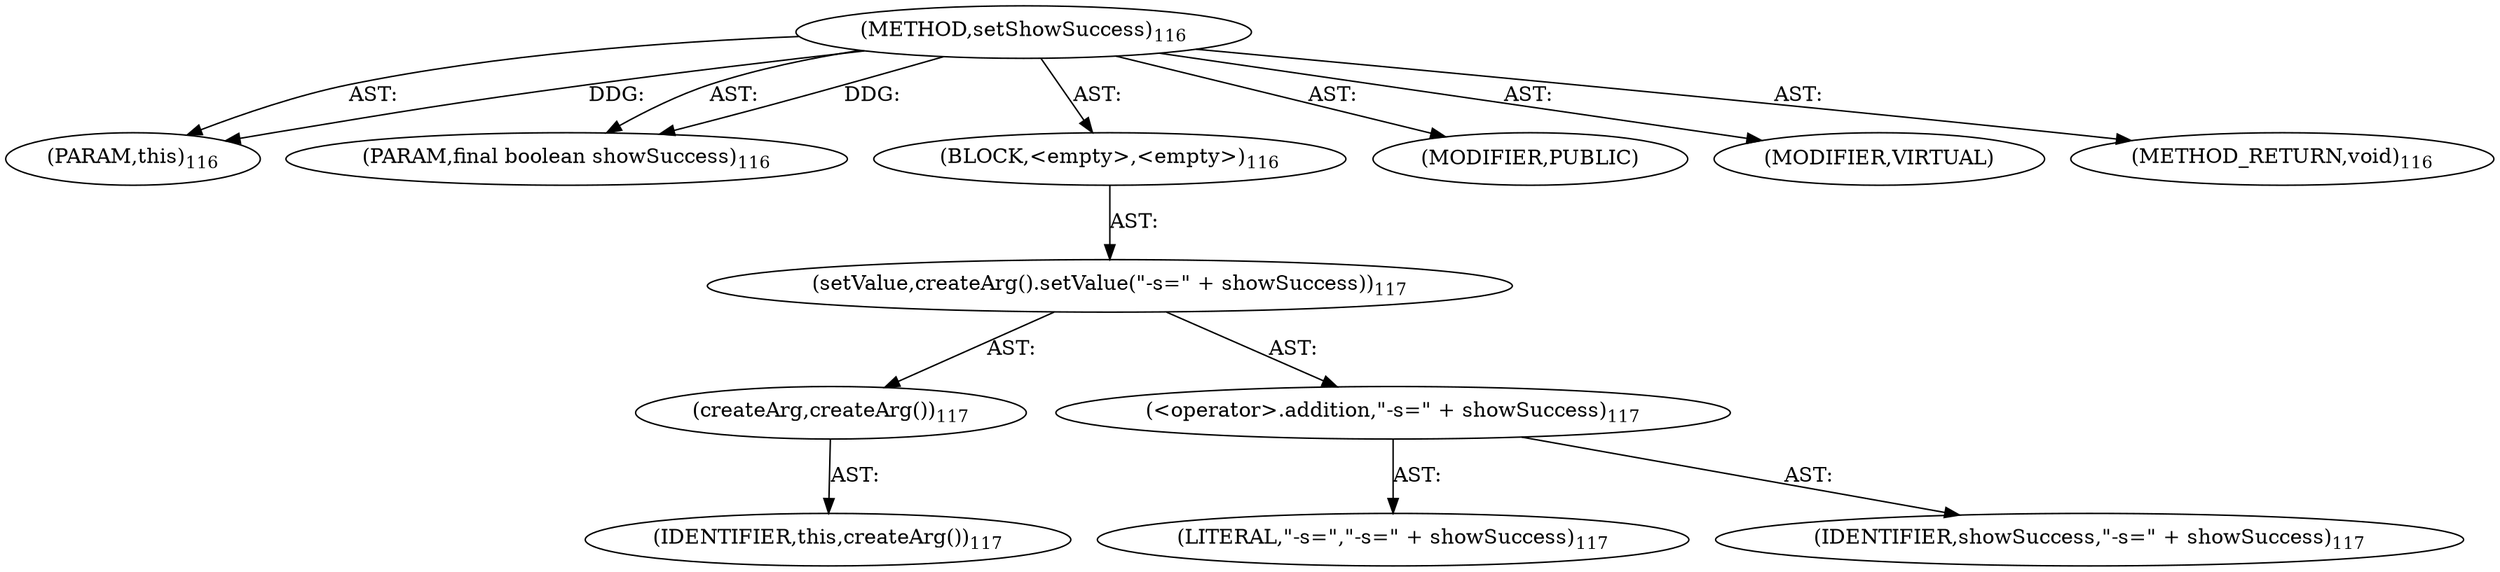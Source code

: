 digraph "setShowSuccess" {  
"111669149701" [label = <(METHOD,setShowSuccess)<SUB>116</SUB>> ]
"115964116992" [label = <(PARAM,this)<SUB>116</SUB>> ]
"115964117003" [label = <(PARAM,final boolean showSuccess)<SUB>116</SUB>> ]
"25769803781" [label = <(BLOCK,&lt;empty&gt;,&lt;empty&gt;)<SUB>116</SUB>> ]
"30064771088" [label = <(setValue,createArg().setValue(&quot;-s=&quot; + showSuccess))<SUB>117</SUB>> ]
"30064771089" [label = <(createArg,createArg())<SUB>117</SUB>> ]
"68719476736" [label = <(IDENTIFIER,this,createArg())<SUB>117</SUB>> ]
"30064771090" [label = <(&lt;operator&gt;.addition,&quot;-s=&quot; + showSuccess)<SUB>117</SUB>> ]
"90194313218" [label = <(LITERAL,&quot;-s=&quot;,&quot;-s=&quot; + showSuccess)<SUB>117</SUB>> ]
"68719476753" [label = <(IDENTIFIER,showSuccess,&quot;-s=&quot; + showSuccess)<SUB>117</SUB>> ]
"133143986189" [label = <(MODIFIER,PUBLIC)> ]
"133143986190" [label = <(MODIFIER,VIRTUAL)> ]
"128849018885" [label = <(METHOD_RETURN,void)<SUB>116</SUB>> ]
  "111669149701" -> "115964116992"  [ label = "AST: "] 
  "111669149701" -> "115964117003"  [ label = "AST: "] 
  "111669149701" -> "25769803781"  [ label = "AST: "] 
  "111669149701" -> "133143986189"  [ label = "AST: "] 
  "111669149701" -> "133143986190"  [ label = "AST: "] 
  "111669149701" -> "128849018885"  [ label = "AST: "] 
  "25769803781" -> "30064771088"  [ label = "AST: "] 
  "30064771088" -> "30064771089"  [ label = "AST: "] 
  "30064771088" -> "30064771090"  [ label = "AST: "] 
  "30064771089" -> "68719476736"  [ label = "AST: "] 
  "30064771090" -> "90194313218"  [ label = "AST: "] 
  "30064771090" -> "68719476753"  [ label = "AST: "] 
  "111669149701" -> "115964116992"  [ label = "DDG: "] 
  "111669149701" -> "115964117003"  [ label = "DDG: "] 
}

